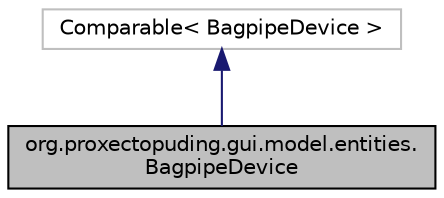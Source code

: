 digraph "org.proxectopuding.gui.model.entities.BagpipeDevice"
{
  edge [fontname="Helvetica",fontsize="10",labelfontname="Helvetica",labelfontsize="10"];
  node [fontname="Helvetica",fontsize="10",shape=record];
  Node2 [label="org.proxectopuding.gui.model.entities.\lBagpipeDevice",height=0.2,width=0.4,color="black", fillcolor="grey75", style="filled", fontcolor="black"];
  Node3 -> Node2 [dir="back",color="midnightblue",fontsize="10",style="solid",fontname="Helvetica"];
  Node3 [label="Comparable\< BagpipeDevice \>",height=0.2,width=0.4,color="grey75", fillcolor="white", style="filled"];
}
